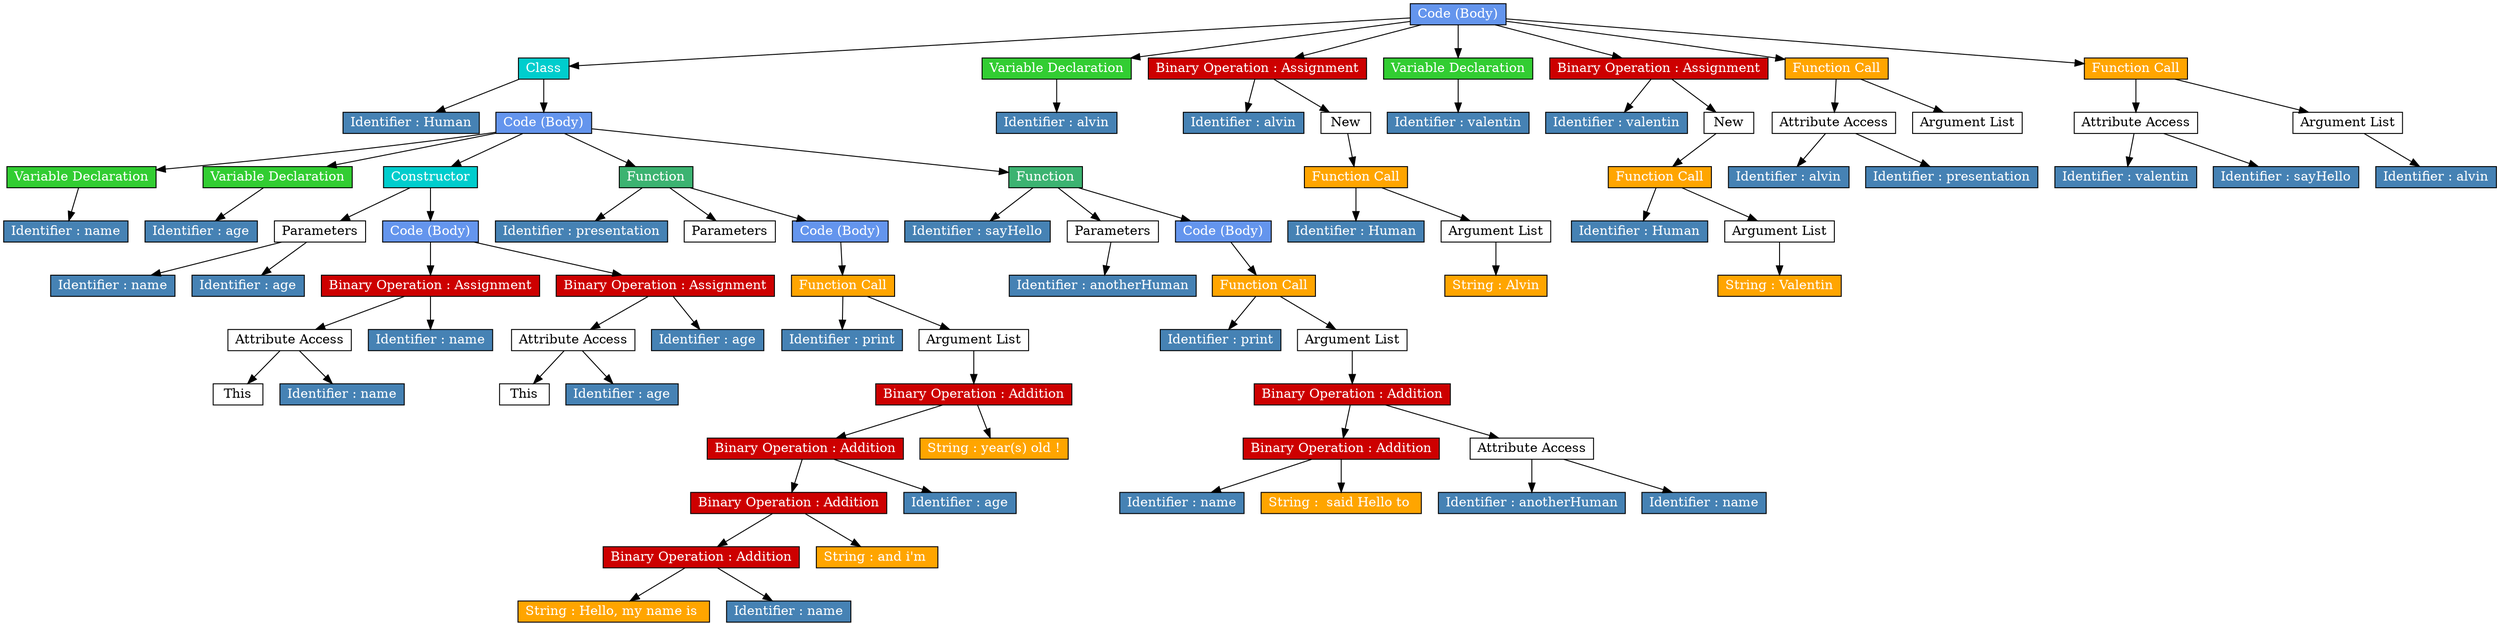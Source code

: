 digraph g{
node[shape=rect,height=0];
node0[style=filled label="Code (Body)"fillcolor="cornflowerblue"fontcolor="white"];node53[style=filled label="Class"fillcolor="cyan3"fontcolor="white"];node0->node53;node1[style=filled label="Identifier : Human"fillcolor="steelblue"fontcolor="white"];node53->node1;node2[style=filled label="Code (Body)"fillcolor="cornflowerblue"fontcolor="white"];node53->node2;node4[style=filled label="Variable Declaration"fillcolor="limegreen"fontcolor="white"];node2->node4;node3[style=filled label="Identifier : name"fillcolor="steelblue"fontcolor="white"];node4->node3;node6[style=filled label="Variable Declaration"fillcolor="limegreen"fontcolor="white"];node2->node6;node5[style=filled label="Identifier : age"fillcolor="steelblue"fontcolor="white"];node6->node5;node21[style=filled label="Constructor"fillcolor="cyan3"fontcolor="white"];node2->node21;node7[style=filled label="Parameters"fillcolor="white"fontcolor="black"];node21->node7;node8[style=filled label="Identifier : name"fillcolor="steelblue"fontcolor="white"];node7->node8;node9[style=filled label="Identifier : age"fillcolor="steelblue"fontcolor="white"];node7->node9;node10[style=filled label="Code (Body)"fillcolor="cornflowerblue"fontcolor="white"];node21->node10;node14[style=filled label="Binary Operation : Assignment"fillcolor="red3"fontcolor="white"];node10->node14;node13[style=filled label="Attribute Access"fillcolor="white"fontcolor="black"];node14->node13;node11[style=filled label="This"fillcolor="white"fontcolor="black"];node13->node11;node12[style=filled label="Identifier : name"fillcolor="steelblue"fontcolor="white"];node13->node12;node15[style=filled label="Identifier : name"fillcolor="steelblue"fontcolor="white"];node14->node15;node19[style=filled label="Binary Operation : Assignment"fillcolor="red3"fontcolor="white"];node10->node19;node18[style=filled label="Attribute Access"fillcolor="white"fontcolor="black"];node19->node18;node16[style=filled label="This"fillcolor="white"fontcolor="black"];node18->node16;node17[style=filled label="Identifier : age"fillcolor="steelblue"fontcolor="white"];node18->node17;node20[style=filled label="Identifier : age"fillcolor="steelblue"fontcolor="white"];node19->node20;node37[style=filled label="Function"fillcolor="mediumseagreen"fontcolor="white"];node2->node37;node22[style=filled label="Identifier : presentation"fillcolor="steelblue"fontcolor="white"];node37->node22;node23[style=filled label="Parameters"fillcolor="white"fontcolor="black"];node37->node23;node24[style=filled label="Code (Body)"fillcolor="cornflowerblue"fontcolor="white"];node37->node24;node26[style=filled label="Function Call"fillcolor="orange"fontcolor="white"];node24->node26;node25[style=filled label="Identifier : print"fillcolor="steelblue"fontcolor="white"];node26->node25;node27[style=filled label="Argument List"fillcolor="white"fontcolor="black"];node26->node27;node35[style=filled label="Binary Operation : Addition"fillcolor="red3"fontcolor="white"];node27->node35;node33[style=filled label="Binary Operation : Addition"fillcolor="red3"fontcolor="white"];node35->node33;node31[style=filled label="Binary Operation : Addition"fillcolor="red3"fontcolor="white"];node33->node31;node29[style=filled label="Binary Operation : Addition"fillcolor="red3"fontcolor="white"];node31->node29;node28[style=filled label="String : Hello, my name is "fillcolor="orange"fontcolor="white"];node29->node28;node30[style=filled label="Identifier : name"fillcolor="steelblue"fontcolor="white"];node29->node30;node32[style=filled label="String : and i'm "fillcolor="orange"fontcolor="white"];node31->node32;node34[style=filled label="Identifier : age"fillcolor="steelblue"fontcolor="white"];node33->node34;node36[style=filled label="String : year(s) old !"fillcolor="orange"fontcolor="white"];node35->node36;node52[style=filled label="Function"fillcolor="mediumseagreen"fontcolor="white"];node2->node52;node38[style=filled label="Identifier : sayHello"fillcolor="steelblue"fontcolor="white"];node52->node38;node39[style=filled label="Parameters"fillcolor="white"fontcolor="black"];node52->node39;node40[style=filled label="Identifier : anotherHuman"fillcolor="steelblue"fontcolor="white"];node39->node40;node41[style=filled label="Code (Body)"fillcolor="cornflowerblue"fontcolor="white"];node52->node41;node43[style=filled label="Function Call"fillcolor="orange"fontcolor="white"];node41->node43;node42[style=filled label="Identifier : print"fillcolor="steelblue"fontcolor="white"];node43->node42;node44[style=filled label="Argument List"fillcolor="white"fontcolor="black"];node43->node44;node48[style=filled label="Binary Operation : Addition"fillcolor="red3"fontcolor="white"];node44->node48;node46[style=filled label="Binary Operation : Addition"fillcolor="red3"fontcolor="white"];node48->node46;node45[style=filled label="Identifier : name"fillcolor="steelblue"fontcolor="white"];node46->node45;node47[style=filled label="String :  said Hello to "fillcolor="orange"fontcolor="white"];node46->node47;node51[style=filled label="Attribute Access"fillcolor="white"fontcolor="black"];node48->node51;node49[style=filled label="Identifier : anotherHuman"fillcolor="steelblue"fontcolor="white"];node51->node49;node50[style=filled label="Identifier : name"fillcolor="steelblue"fontcolor="white"];node51->node50;node55[style=filled label="Variable Declaration"fillcolor="limegreen"fontcolor="white"];node0->node55;node54[style=filled label="Identifier : alvin"fillcolor="steelblue"fontcolor="white"];node55->node54;node57[style=filled label="Binary Operation : Assignment"fillcolor="red3"fontcolor="white"];node0->node57;node56[style=filled label="Identifier : alvin"fillcolor="steelblue"fontcolor="white"];node57->node56;node58[style=filled label="New"fillcolor="white"fontcolor="black"];node57->node58;node60[style=filled label="Function Call"fillcolor="orange"fontcolor="white"];node58->node60;node59[style=filled label="Identifier : Human"fillcolor="steelblue"fontcolor="white"];node60->node59;node61[style=filled label="Argument List"fillcolor="white"fontcolor="black"];node60->node61;node62[style=filled label="String : Alvin"fillcolor="orange"fontcolor="white"];node61->node62;node64[style=filled label="Variable Declaration"fillcolor="limegreen"fontcolor="white"];node0->node64;node63[style=filled label="Identifier : valentin"fillcolor="steelblue"fontcolor="white"];node64->node63;node66[style=filled label="Binary Operation : Assignment"fillcolor="red3"fontcolor="white"];node0->node66;node65[style=filled label="Identifier : valentin"fillcolor="steelblue"fontcolor="white"];node66->node65;node67[style=filled label="New"fillcolor="white"fontcolor="black"];node66->node67;node69[style=filled label="Function Call"fillcolor="orange"fontcolor="white"];node67->node69;node68[style=filled label="Identifier : Human"fillcolor="steelblue"fontcolor="white"];node69->node68;node70[style=filled label="Argument List"fillcolor="white"fontcolor="black"];node69->node70;node71[style=filled label="String : Valentin"fillcolor="orange"fontcolor="white"];node70->node71;node75[style=filled label="Function Call"fillcolor="orange"fontcolor="white"];node0->node75;node74[style=filled label="Attribute Access"fillcolor="white"fontcolor="black"];node75->node74;node72[style=filled label="Identifier : alvin"fillcolor="steelblue"fontcolor="white"];node74->node72;node73[style=filled label="Identifier : presentation"fillcolor="steelblue"fontcolor="white"];node74->node73;node76[style=filled label="Argument List"fillcolor="white"fontcolor="black"];node75->node76;node80[style=filled label="Function Call"fillcolor="orange"fontcolor="white"];node0->node80;node79[style=filled label="Attribute Access"fillcolor="white"fontcolor="black"];node80->node79;node77[style=filled label="Identifier : valentin"fillcolor="steelblue"fontcolor="white"];node79->node77;node78[style=filled label="Identifier : sayHello"fillcolor="steelblue"fontcolor="white"];node79->node78;node81[style=filled label="Argument List"fillcolor="white"fontcolor="black"];node80->node81;node82[style=filled label="Identifier : alvin"fillcolor="steelblue"fontcolor="white"];node81->node82;}